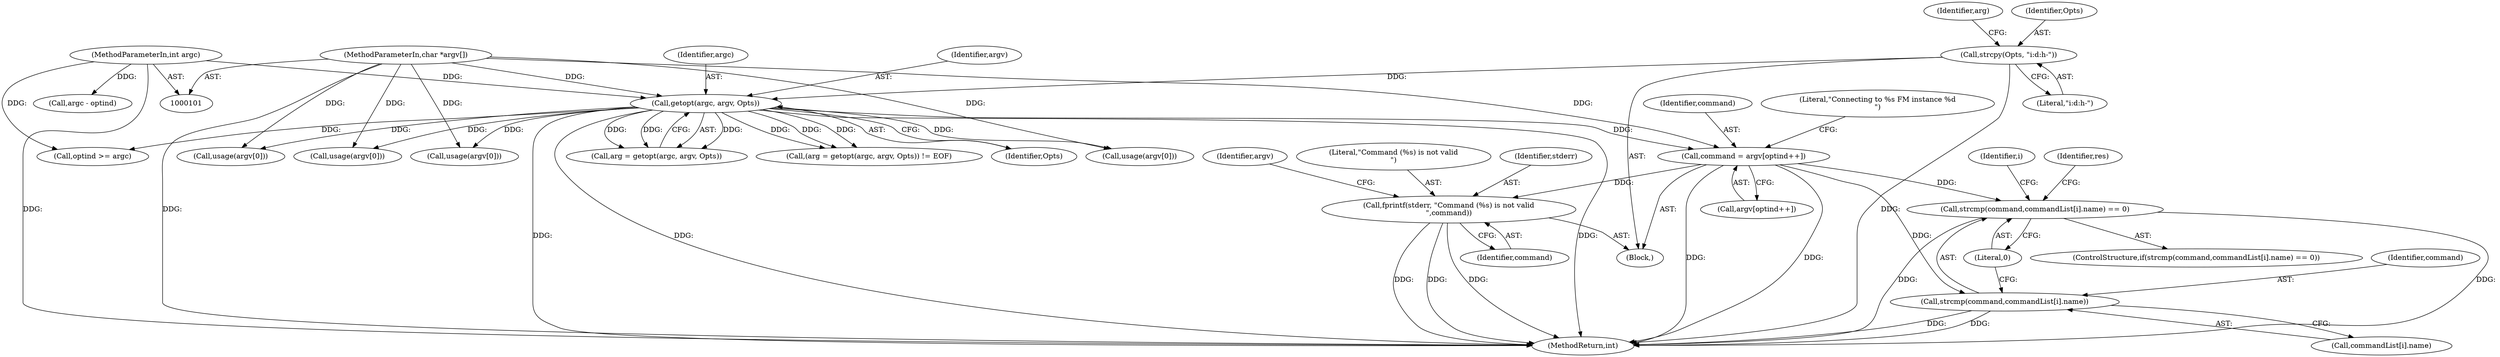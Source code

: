digraph "0_opa-ff_c5759e7b76f5bf844be6c6641cc1b356bbc83869@array" {
"1000184" [label="(Call,command = argv[optind++])"];
"1000133" [label="(Call,getopt(argc, argv, Opts))"];
"1000102" [label="(MethodParameterIn,int argc)"];
"1000103" [label="(MethodParameterIn,char *argv[])"];
"1000126" [label="(Call,strcpy(Opts, \"i:d:h-\"))"];
"1000242" [label="(Call,strcmp(command,commandList[i].name) == 0)"];
"1000243" [label="(Call,strcmp(command,commandList[i].name))"];
"1000269" [label="(Call,fprintf(stderr, \"Command (%s) is not valid\n\",command))"];
"1000253" [label="(Identifier,res)"];
"1000269" [label="(Call,fprintf(stderr, \"Command (%s) is not valid\n\",command))"];
"1000130" [label="(Call,(arg = getopt(argc, argv, Opts)) != EOF)"];
"1000170" [label="(Call,optind >= argc)"];
"1000271" [label="(Literal,\"Command (%s) is not valid\n\")"];
"1000243" [label="(Call,strcmp(command,commandList[i].name))"];
"1000245" [label="(Call,commandList[i].name)"];
"1000244" [label="(Identifier,command)"];
"1000162" [label="(Call,usage(argv[0]))"];
"1000132" [label="(Identifier,arg)"];
"1000273" [label="(Call,usage(argv[0]))"];
"1000103" [label="(MethodParameterIn,char *argv[])"];
"1000134" [label="(Identifier,argc)"];
"1000104" [label="(Block,)"];
"1000144" [label="(Call,usage(argv[0]))"];
"1000102" [label="(MethodParameterIn,int argc)"];
"1000270" [label="(Identifier,stderr)"];
"1000346" [label="(MethodReturn,int)"];
"1000126" [label="(Call,strcpy(Opts, \"i:d:h-\"))"];
"1000241" [label="(ControlStructure,if(strcmp(command,commandList[i].name) == 0))"];
"1000186" [label="(Call,argv[optind++])"];
"1000185" [label="(Identifier,command)"];
"1000242" [label="(Call,strcmp(command,commandList[i].name) == 0)"];
"1000135" [label="(Identifier,argv)"];
"1000128" [label="(Literal,\"i:d:h-\")"];
"1000136" [label="(Identifier,Opts)"];
"1000133" [label="(Call,getopt(argc, argv, Opts))"];
"1000184" [label="(Call,command = argv[optind++])"];
"1000191" [label="(Literal,\"Connecting to %s FM instance %d\n\")"];
"1000272" [label="(Identifier,command)"];
"1000275" [label="(Identifier,argv)"];
"1000177" [label="(Call,usage(argv[0]))"];
"1000127" [label="(Identifier,Opts)"];
"1000261" [label="(Call,argc - optind)"];
"1000131" [label="(Call,arg = getopt(argc, argv, Opts))"];
"1000250" [label="(Literal,0)"];
"1000239" [label="(Identifier,i)"];
"1000184" -> "1000104"  [label="AST: "];
"1000184" -> "1000186"  [label="CFG: "];
"1000185" -> "1000184"  [label="AST: "];
"1000186" -> "1000184"  [label="AST: "];
"1000191" -> "1000184"  [label="CFG: "];
"1000184" -> "1000346"  [label="DDG: "];
"1000184" -> "1000346"  [label="DDG: "];
"1000133" -> "1000184"  [label="DDG: "];
"1000103" -> "1000184"  [label="DDG: "];
"1000184" -> "1000242"  [label="DDG: "];
"1000184" -> "1000243"  [label="DDG: "];
"1000184" -> "1000269"  [label="DDG: "];
"1000133" -> "1000131"  [label="AST: "];
"1000133" -> "1000136"  [label="CFG: "];
"1000134" -> "1000133"  [label="AST: "];
"1000135" -> "1000133"  [label="AST: "];
"1000136" -> "1000133"  [label="AST: "];
"1000131" -> "1000133"  [label="CFG: "];
"1000133" -> "1000346"  [label="DDG: "];
"1000133" -> "1000346"  [label="DDG: "];
"1000133" -> "1000346"  [label="DDG: "];
"1000133" -> "1000130"  [label="DDG: "];
"1000133" -> "1000130"  [label="DDG: "];
"1000133" -> "1000130"  [label="DDG: "];
"1000133" -> "1000131"  [label="DDG: "];
"1000133" -> "1000131"  [label="DDG: "];
"1000133" -> "1000131"  [label="DDG: "];
"1000102" -> "1000133"  [label="DDG: "];
"1000103" -> "1000133"  [label="DDG: "];
"1000126" -> "1000133"  [label="DDG: "];
"1000133" -> "1000144"  [label="DDG: "];
"1000133" -> "1000162"  [label="DDG: "];
"1000133" -> "1000170"  [label="DDG: "];
"1000133" -> "1000177"  [label="DDG: "];
"1000133" -> "1000273"  [label="DDG: "];
"1000102" -> "1000101"  [label="AST: "];
"1000102" -> "1000346"  [label="DDG: "];
"1000102" -> "1000170"  [label="DDG: "];
"1000102" -> "1000261"  [label="DDG: "];
"1000103" -> "1000101"  [label="AST: "];
"1000103" -> "1000346"  [label="DDG: "];
"1000103" -> "1000144"  [label="DDG: "];
"1000103" -> "1000162"  [label="DDG: "];
"1000103" -> "1000177"  [label="DDG: "];
"1000103" -> "1000273"  [label="DDG: "];
"1000126" -> "1000104"  [label="AST: "];
"1000126" -> "1000128"  [label="CFG: "];
"1000127" -> "1000126"  [label="AST: "];
"1000128" -> "1000126"  [label="AST: "];
"1000132" -> "1000126"  [label="CFG: "];
"1000126" -> "1000346"  [label="DDG: "];
"1000242" -> "1000241"  [label="AST: "];
"1000242" -> "1000250"  [label="CFG: "];
"1000243" -> "1000242"  [label="AST: "];
"1000250" -> "1000242"  [label="AST: "];
"1000253" -> "1000242"  [label="CFG: "];
"1000239" -> "1000242"  [label="CFG: "];
"1000242" -> "1000346"  [label="DDG: "];
"1000242" -> "1000346"  [label="DDG: "];
"1000243" -> "1000245"  [label="CFG: "];
"1000244" -> "1000243"  [label="AST: "];
"1000245" -> "1000243"  [label="AST: "];
"1000250" -> "1000243"  [label="CFG: "];
"1000243" -> "1000346"  [label="DDG: "];
"1000243" -> "1000346"  [label="DDG: "];
"1000269" -> "1000104"  [label="AST: "];
"1000269" -> "1000272"  [label="CFG: "];
"1000270" -> "1000269"  [label="AST: "];
"1000271" -> "1000269"  [label="AST: "];
"1000272" -> "1000269"  [label="AST: "];
"1000275" -> "1000269"  [label="CFG: "];
"1000269" -> "1000346"  [label="DDG: "];
"1000269" -> "1000346"  [label="DDG: "];
"1000269" -> "1000346"  [label="DDG: "];
}

